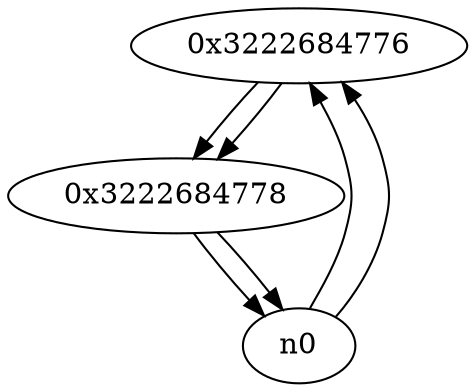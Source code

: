 digraph G{
/* nodes */
  n1 [label="0x3222684776"]
  n2 [label="0x3222684778"]
/* edges */
n1 -> n2;
n0 -> n1;
n0 -> n1;
n2 -> n0;
n2 -> n0;
n1 -> n2;
}
